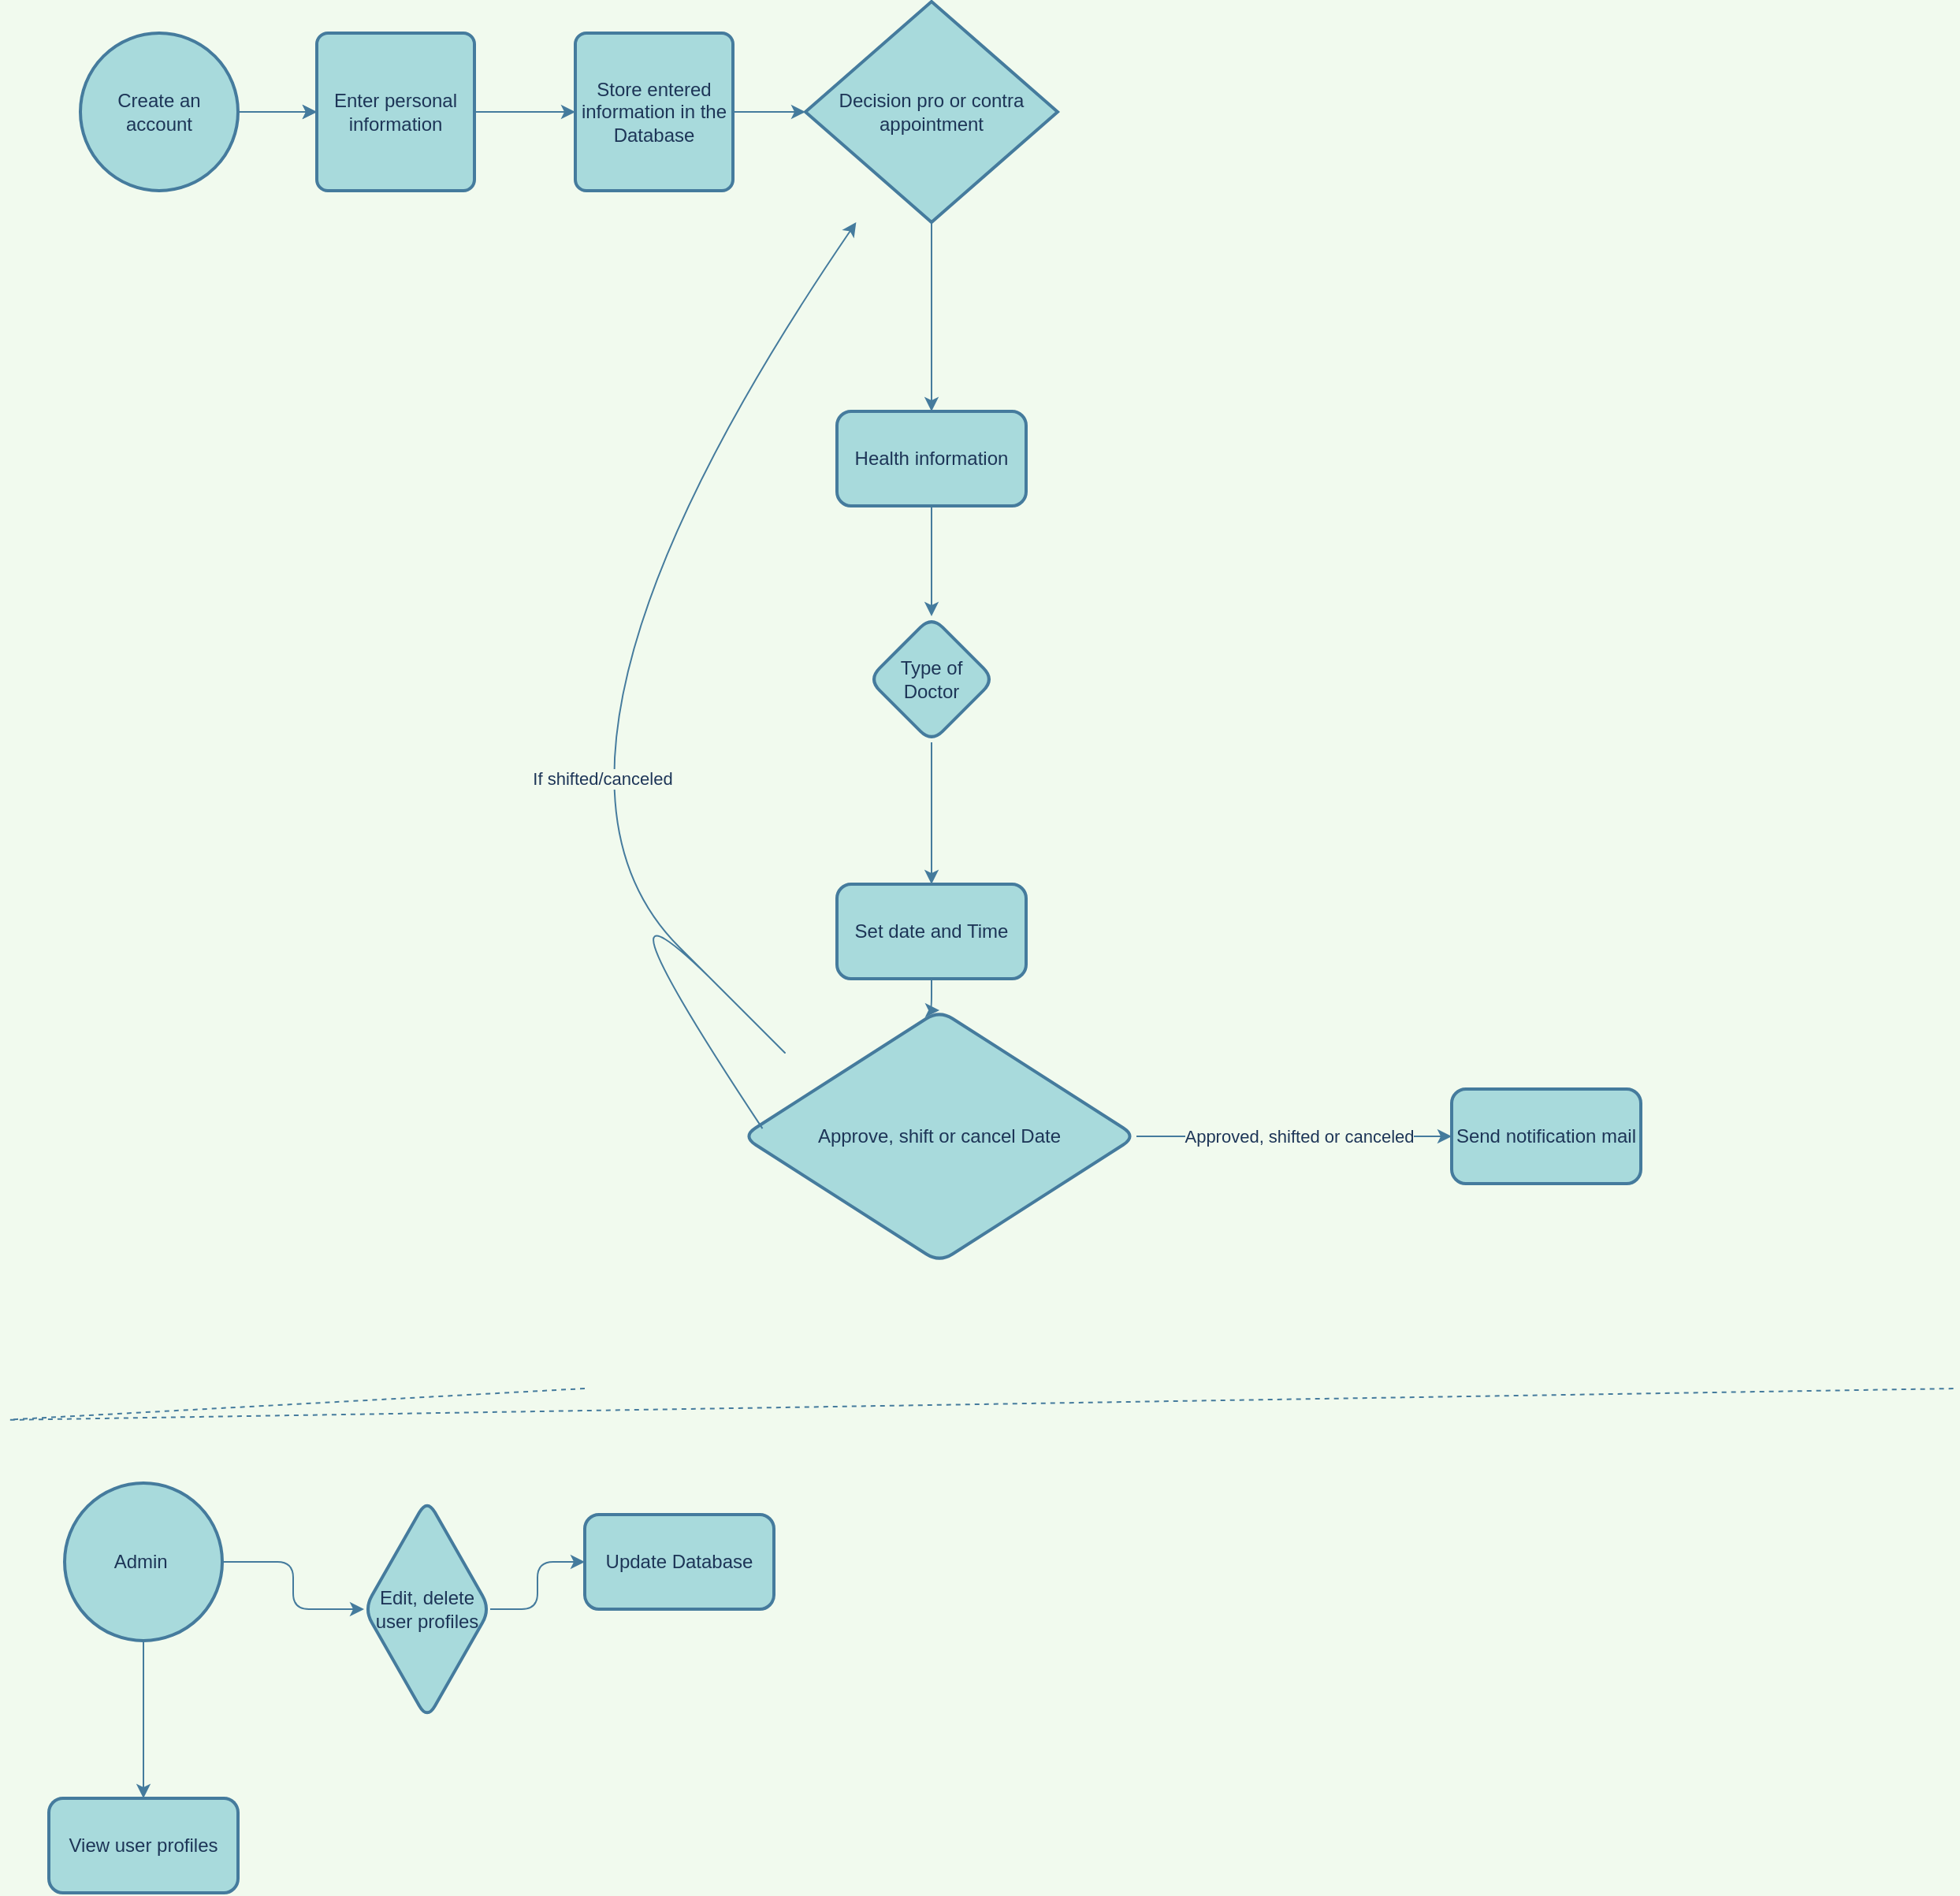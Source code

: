 <mxfile version="16.5.6" type="device"><diagram id="M1IOs1vCH93pr_6Ye_Nu" name="Page-1"><mxGraphModel dx="786" dy="514" grid="1" gridSize="10" guides="1" tooltips="1" connect="1" arrows="1" fold="1" page="1" pageScale="1" pageWidth="827" pageHeight="1169" background="#F1FAEE" math="0" shadow="0"><root><mxCell id="0"/><mxCell id="1" parent="0"/><mxCell id="_qgbqX4G067y6GvIbl4S-6" value="" style="edgeStyle=orthogonalEdgeStyle;rounded=1;orthogonalLoop=1;jettySize=auto;html=1;labelBackgroundColor=#F1FAEE;strokeColor=#457B9D;fontColor=#1D3557;" parent="1" source="_qgbqX4G067y6GvIbl4S-1" target="_qgbqX4G067y6GvIbl4S-3" edge="1"><mxGeometry relative="1" as="geometry"/></mxCell><mxCell id="_qgbqX4G067y6GvIbl4S-1" value="Create an account" style="strokeWidth=2;html=1;shape=mxgraph.flowchart.start_2;whiteSpace=wrap;fillColor=#A8DADC;strokeColor=#457B9D;fontColor=#1D3557;rounded=1;" parent="1" vertex="1"><mxGeometry x="50" y="40" width="100" height="100" as="geometry"/></mxCell><mxCell id="_qgbqX4G067y6GvIbl4S-2" value="" style="endArrow=classic;html=1;rounded=1;labelBackgroundColor=#F1FAEE;strokeColor=#457B9D;fontColor=#1D3557;" parent="1" target="_qgbqX4G067y6GvIbl4S-3" edge="1"><mxGeometry width="50" height="50" relative="1" as="geometry"><mxPoint x="150" y="90" as="sourcePoint"/><mxPoint x="260" y="90" as="targetPoint"/></mxGeometry></mxCell><mxCell id="_qgbqX4G067y6GvIbl4S-12" value="" style="edgeStyle=orthogonalEdgeStyle;rounded=1;orthogonalLoop=1;jettySize=auto;html=1;labelBackgroundColor=#F1FAEE;strokeColor=#457B9D;fontColor=#1D3557;" parent="1" source="_qgbqX4G067y6GvIbl4S-3" target="_qgbqX4G067y6GvIbl4S-4" edge="1"><mxGeometry relative="1" as="geometry"/></mxCell><mxCell id="_qgbqX4G067y6GvIbl4S-3" value="Enter personal information" style="rounded=1;whiteSpace=wrap;html=1;absoluteArcSize=1;arcSize=14;strokeWidth=2;fillColor=#A8DADC;strokeColor=#457B9D;fontColor=#1D3557;" parent="1" vertex="1"><mxGeometry x="200" y="40" width="100" height="100" as="geometry"/></mxCell><mxCell id="_qgbqX4G067y6GvIbl4S-10" value="" style="edgeStyle=orthogonalEdgeStyle;rounded=1;orthogonalLoop=1;jettySize=auto;html=1;labelBackgroundColor=#F1FAEE;strokeColor=#457B9D;fontColor=#1D3557;" parent="1" source="_qgbqX4G067y6GvIbl4S-4" target="_qgbqX4G067y6GvIbl4S-9" edge="1"><mxGeometry relative="1" as="geometry"/></mxCell><mxCell id="_qgbqX4G067y6GvIbl4S-4" value="Store entered information in the Database" style="rounded=1;whiteSpace=wrap;html=1;absoluteArcSize=1;arcSize=14;strokeWidth=2;fillColor=#A8DADC;strokeColor=#457B9D;fontColor=#1D3557;" parent="1" vertex="1"><mxGeometry x="364" y="40" width="100" height="100" as="geometry"/></mxCell><mxCell id="_qgbqX4G067y6GvIbl4S-14" value="" style="edgeStyle=orthogonalEdgeStyle;rounded=1;orthogonalLoop=1;jettySize=auto;html=1;labelBackgroundColor=#F1FAEE;strokeColor=#457B9D;fontColor=#1D3557;" parent="1" source="_qgbqX4G067y6GvIbl4S-9" target="_qgbqX4G067y6GvIbl4S-13" edge="1"><mxGeometry relative="1" as="geometry"/></mxCell><mxCell id="_qgbqX4G067y6GvIbl4S-9" value="Decision pro or contra appointment" style="strokeWidth=2;html=1;shape=mxgraph.flowchart.decision;whiteSpace=wrap;fillColor=#A8DADC;strokeColor=#457B9D;fontColor=#1D3557;rounded=1;" parent="1" vertex="1"><mxGeometry x="510" y="20" width="160" height="140" as="geometry"/></mxCell><mxCell id="_qgbqX4G067y6GvIbl4S-16" value="" style="edgeStyle=orthogonalEdgeStyle;rounded=1;orthogonalLoop=1;jettySize=auto;html=1;labelBackgroundColor=#F1FAEE;strokeColor=#457B9D;fontColor=#1D3557;" parent="1" source="_qgbqX4G067y6GvIbl4S-13" target="_qgbqX4G067y6GvIbl4S-15" edge="1"><mxGeometry relative="1" as="geometry"/></mxCell><mxCell id="_qgbqX4G067y6GvIbl4S-13" value="Health information" style="rounded=1;whiteSpace=wrap;html=1;strokeWidth=2;fillColor=#A8DADC;strokeColor=#457B9D;fontColor=#1D3557;" parent="1" vertex="1"><mxGeometry x="530" y="280" width="120" height="60" as="geometry"/></mxCell><mxCell id="_qgbqX4G067y6GvIbl4S-18" value="" style="edgeStyle=orthogonalEdgeStyle;rounded=1;orthogonalLoop=1;jettySize=auto;html=1;labelBackgroundColor=#F1FAEE;strokeColor=#457B9D;fontColor=#1D3557;" parent="1" source="_qgbqX4G067y6GvIbl4S-15" target="_qgbqX4G067y6GvIbl4S-17" edge="1"><mxGeometry relative="1" as="geometry"/></mxCell><mxCell id="_qgbqX4G067y6GvIbl4S-15" value="Type of Doctor" style="rhombus;whiteSpace=wrap;html=1;rounded=1;strokeWidth=2;fillColor=#A8DADC;strokeColor=#457B9D;fontColor=#1D3557;" parent="1" vertex="1"><mxGeometry x="550" y="410" width="80" height="80" as="geometry"/></mxCell><mxCell id="_qgbqX4G067y6GvIbl4S-20" value="" style="edgeStyle=orthogonalEdgeStyle;rounded=1;orthogonalLoop=1;jettySize=auto;html=1;labelBackgroundColor=#F1FAEE;strokeColor=#457B9D;fontColor=#1D3557;" parent="1" source="_qgbqX4G067y6GvIbl4S-17" target="_qgbqX4G067y6GvIbl4S-19" edge="1"><mxGeometry relative="1" as="geometry"/></mxCell><mxCell id="_qgbqX4G067y6GvIbl4S-17" value="Set date and Time" style="rounded=1;whiteSpace=wrap;html=1;strokeWidth=2;fillColor=#A8DADC;strokeColor=#457B9D;fontColor=#1D3557;" parent="1" vertex="1"><mxGeometry x="530" y="580" width="120" height="60" as="geometry"/></mxCell><mxCell id="_qgbqX4G067y6GvIbl4S-27" value="" style="edgeStyle=orthogonalEdgeStyle;rounded=1;orthogonalLoop=1;jettySize=auto;html=1;labelBackgroundColor=#F1FAEE;strokeColor=#457B9D;fontColor=#1D3557;" parent="1" source="_qgbqX4G067y6GvIbl4S-19" target="_qgbqX4G067y6GvIbl4S-26" edge="1"><mxGeometry relative="1" as="geometry"/></mxCell><mxCell id="_qgbqX4G067y6GvIbl4S-28" value="Approved, shifted or canceled" style="edgeLabel;html=1;align=center;verticalAlign=middle;resizable=0;points=[];labelBackgroundColor=#F1FAEE;fontColor=#1D3557;rounded=1;" parent="_qgbqX4G067y6GvIbl4S-27" vertex="1" connectable="0"><mxGeometry x="0.03" relative="1" as="geometry"><mxPoint as="offset"/></mxGeometry></mxCell><mxCell id="_qgbqX4G067y6GvIbl4S-19" value="Approve, shift or cancel Date" style="rhombus;whiteSpace=wrap;html=1;rounded=1;strokeWidth=2;fillColor=#A8DADC;strokeColor=#457B9D;fontColor=#1D3557;" parent="1" vertex="1"><mxGeometry x="470" y="660" width="250" height="160" as="geometry"/></mxCell><mxCell id="_qgbqX4G067y6GvIbl4S-21" value="" style="curved=1;endArrow=classic;html=1;rounded=1;exitX=0.051;exitY=0.469;exitDx=0;exitDy=0;exitPerimeter=0;labelBackgroundColor=#F1FAEE;strokeColor=#457B9D;fontColor=#1D3557;" parent="1" source="_qgbqX4G067y6GvIbl4S-19" target="_qgbqX4G067y6GvIbl4S-9" edge="1"><mxGeometry width="50" height="50" relative="1" as="geometry"><mxPoint x="550" y="740" as="sourcePoint"/><mxPoint x="360" y="500" as="targetPoint"/><Array as="points"><mxPoint x="360" y="550"/><mxPoint x="550" y="740"/><mxPoint x="310" y="500"/></Array></mxGeometry></mxCell><mxCell id="_qgbqX4G067y6GvIbl4S-22" value="If shifted/canceled" style="edgeLabel;html=1;align=center;verticalAlign=middle;resizable=0;points=[];labelBackgroundColor=#F1FAEE;fontColor=#1D3557;rounded=1;" parent="_qgbqX4G067y6GvIbl4S-21" vertex="1" connectable="0"><mxGeometry x="0.241" y="-41" relative="1" as="geometry"><mxPoint as="offset"/></mxGeometry></mxCell><mxCell id="_qgbqX4G067y6GvIbl4S-26" value="Send notification mail" style="rounded=1;whiteSpace=wrap;html=1;strokeWidth=2;fillColor=#A8DADC;strokeColor=#457B9D;fontColor=#1D3557;" parent="1" vertex="1"><mxGeometry x="920" y="710" width="120" height="60" as="geometry"/></mxCell><mxCell id="_qgbqX4G067y6GvIbl4S-34" value="" style="edgeStyle=orthogonalEdgeStyle;rounded=1;orthogonalLoop=1;jettySize=auto;html=1;labelBackgroundColor=#F1FAEE;strokeColor=#457B9D;fontColor=#1D3557;" parent="1" source="_qgbqX4G067y6GvIbl4S-29" target="_qgbqX4G067y6GvIbl4S-33" edge="1"><mxGeometry relative="1" as="geometry"/></mxCell><mxCell id="_qgbqX4G067y6GvIbl4S-38" value="" style="edgeStyle=orthogonalEdgeStyle;rounded=1;orthogonalLoop=1;jettySize=auto;html=1;labelBackgroundColor=#F1FAEE;strokeColor=#457B9D;fontColor=#1D3557;" parent="1" source="_qgbqX4G067y6GvIbl4S-29" target="_qgbqX4G067y6GvIbl4S-37" edge="1"><mxGeometry relative="1" as="geometry"/></mxCell><mxCell id="_qgbqX4G067y6GvIbl4S-29" value="Admin&amp;nbsp;" style="strokeWidth=2;html=1;shape=mxgraph.flowchart.start_2;whiteSpace=wrap;fillColor=#A8DADC;strokeColor=#457B9D;fontColor=#1D3557;rounded=1;" parent="1" vertex="1"><mxGeometry x="40" y="960" width="100" height="100" as="geometry"/></mxCell><mxCell id="_qgbqX4G067y6GvIbl4S-30" value="" style="endArrow=none;dashed=1;html=1;rounded=1;labelBackgroundColor=#F1FAEE;strokeColor=#457B9D;fontColor=#1D3557;" parent="1" edge="1"><mxGeometry width="50" height="50" relative="1" as="geometry"><mxPoint x="370" y="900" as="sourcePoint"/><mxPoint x="1240" y="900" as="targetPoint"/><Array as="points"><mxPoint y="920"/></Array></mxGeometry></mxCell><mxCell id="_qgbqX4G067y6GvIbl4S-36" value="" style="edgeStyle=orthogonalEdgeStyle;rounded=1;orthogonalLoop=1;jettySize=auto;html=1;labelBackgroundColor=#F1FAEE;strokeColor=#457B9D;fontColor=#1D3557;" parent="1" source="_qgbqX4G067y6GvIbl4S-33" target="_qgbqX4G067y6GvIbl4S-35" edge="1"><mxGeometry relative="1" as="geometry"/></mxCell><mxCell id="_qgbqX4G067y6GvIbl4S-33" value="Edit, delete user profiles" style="rhombus;whiteSpace=wrap;html=1;strokeWidth=2;fillColor=#A8DADC;strokeColor=#457B9D;fontColor=#1D3557;rounded=1;" parent="1" vertex="1"><mxGeometry x="230" y="970" width="80" height="140" as="geometry"/></mxCell><mxCell id="_qgbqX4G067y6GvIbl4S-35" value="Update Database" style="whiteSpace=wrap;html=1;strokeWidth=2;fillColor=#A8DADC;strokeColor=#457B9D;fontColor=#1D3557;rounded=1;" parent="1" vertex="1"><mxGeometry x="370" y="980" width="120" height="60" as="geometry"/></mxCell><mxCell id="_qgbqX4G067y6GvIbl4S-37" value="View user profiles" style="whiteSpace=wrap;html=1;strokeWidth=2;fillColor=#A8DADC;strokeColor=#457B9D;fontColor=#1D3557;rounded=1;" parent="1" vertex="1"><mxGeometry x="30" y="1160" width="120" height="60" as="geometry"/></mxCell></root></mxGraphModel></diagram></mxfile>